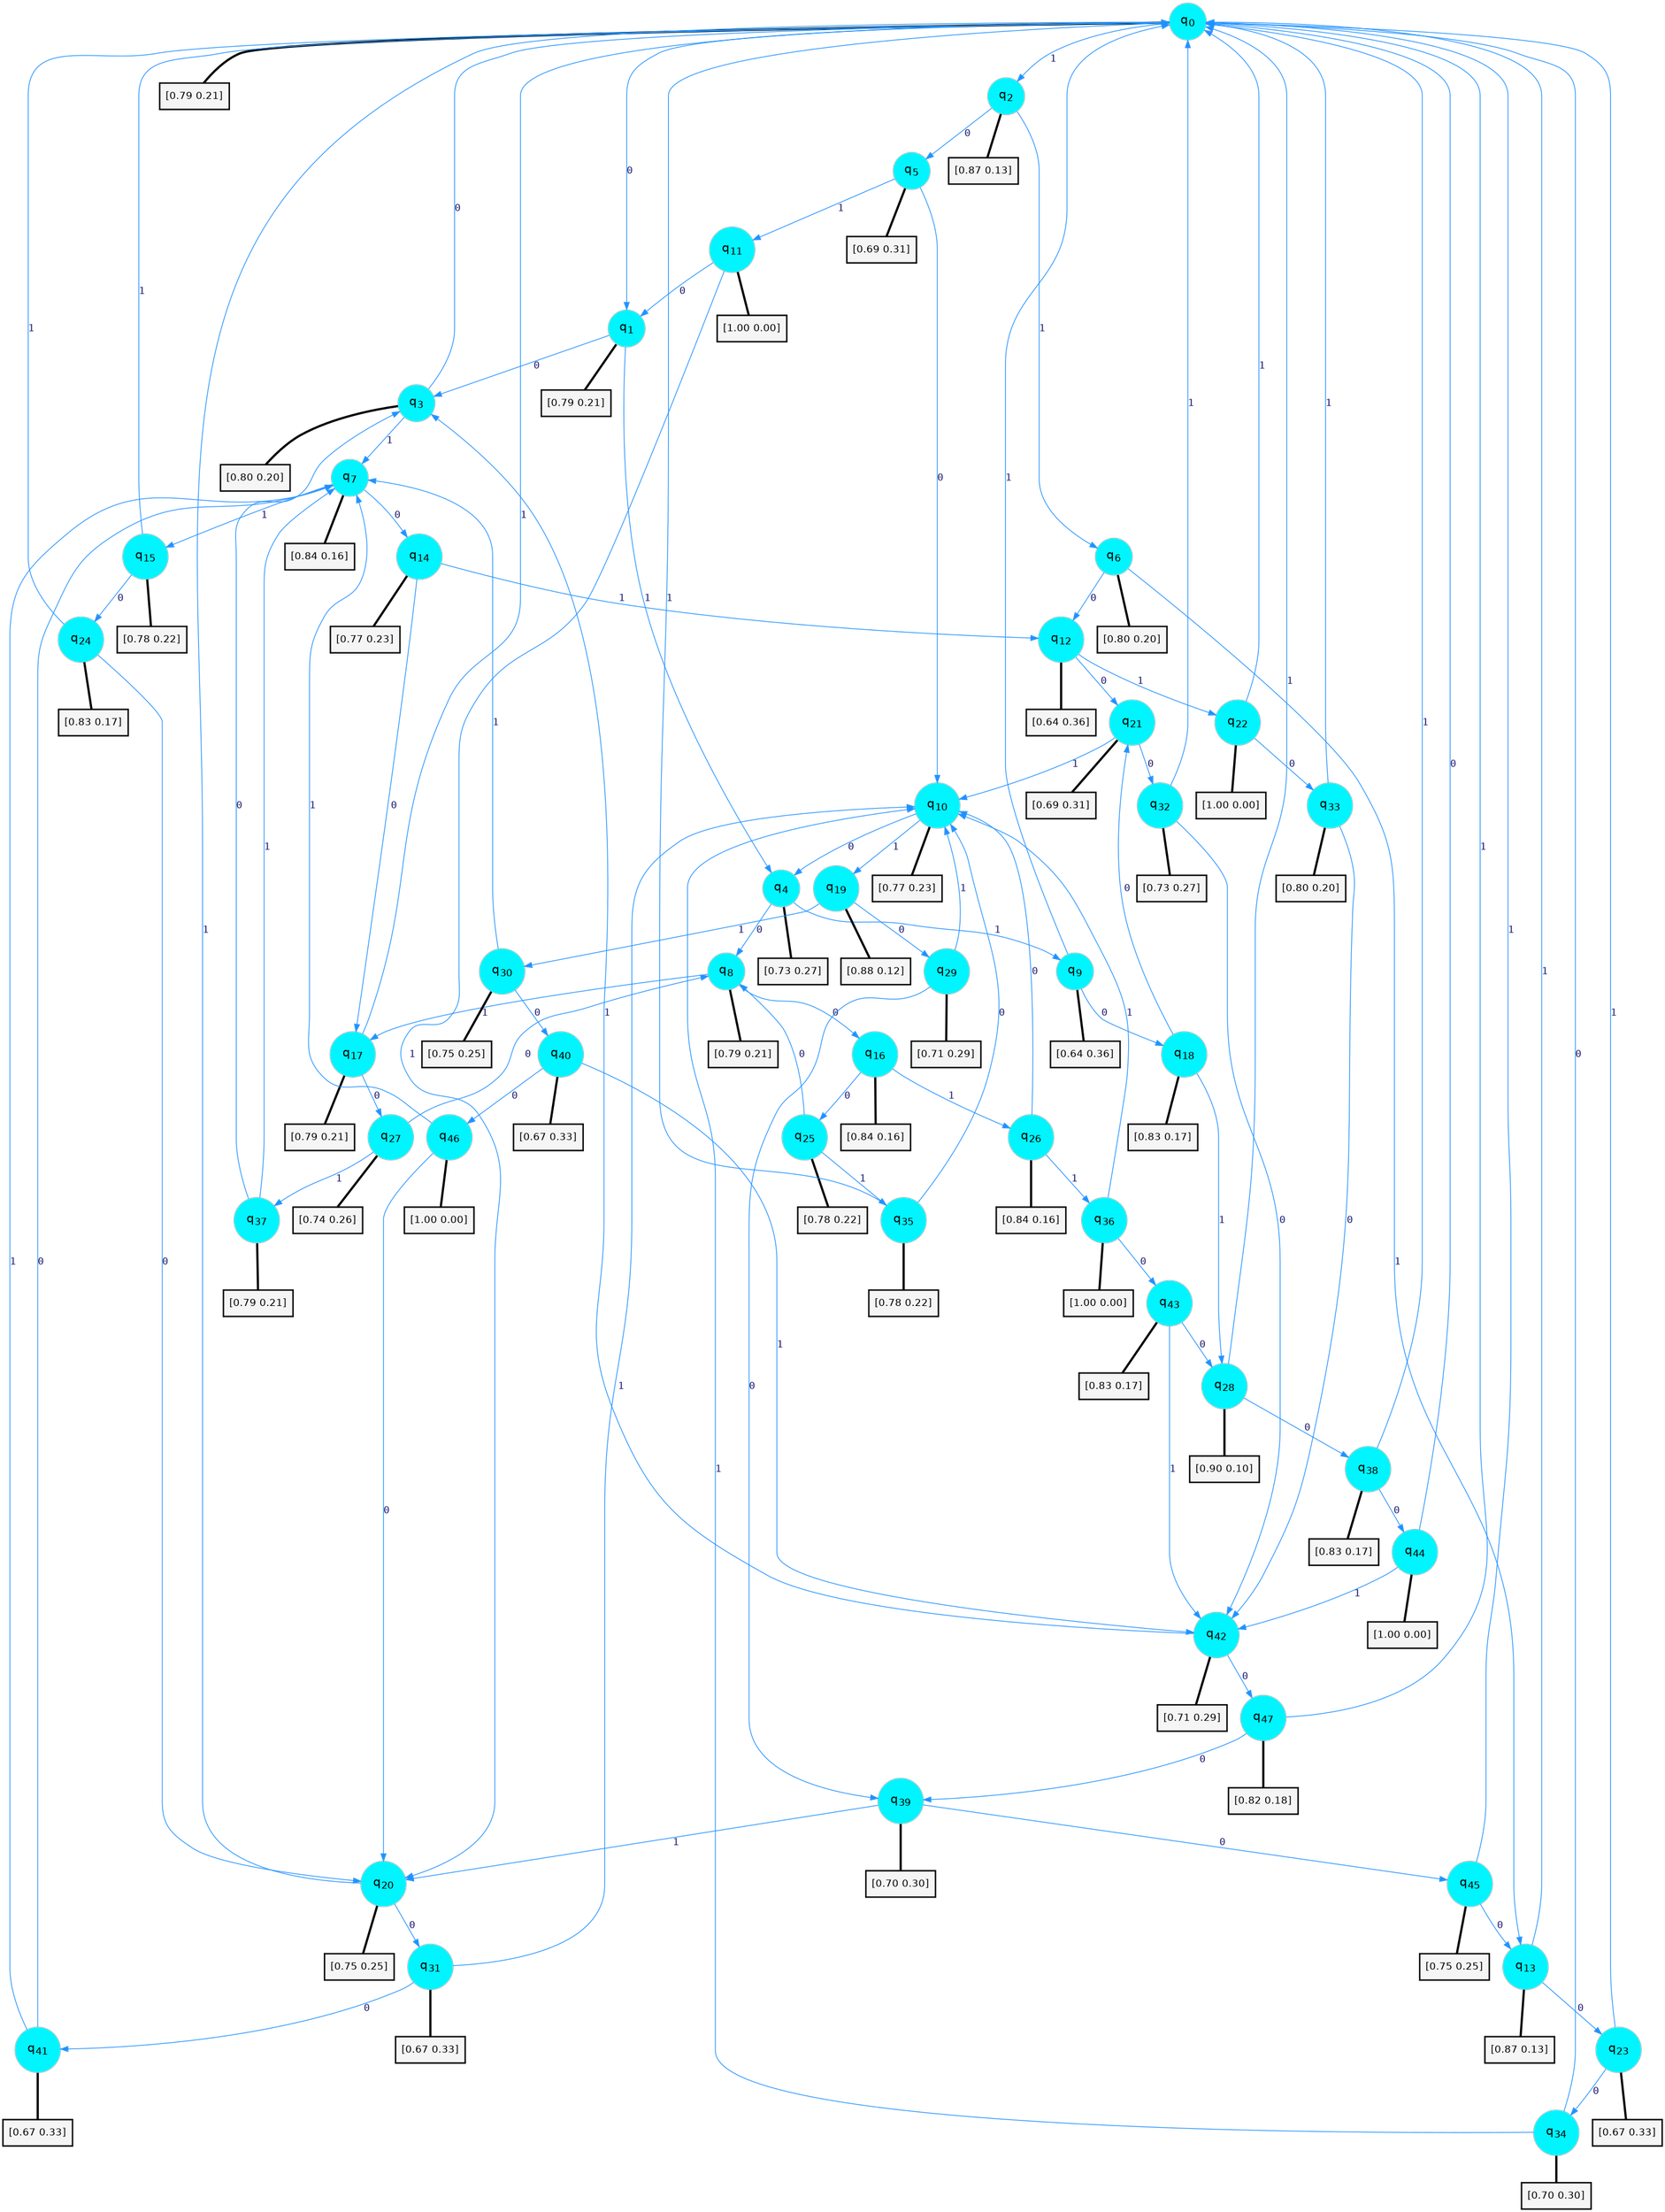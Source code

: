 digraph G {
graph [
bgcolor=transparent, dpi=300, rankdir=TD, size="40,25"];
node [
color=gray, fillcolor=turquoise1, fontcolor=black, fontname=Helvetica, fontsize=16, fontweight=bold, shape=circle, style=filled];
edge [
arrowsize=1, color=dodgerblue1, fontcolor=midnightblue, fontname=courier, fontweight=bold, penwidth=1, style=solid, weight=20];
0[label=<q<SUB>0</SUB>>];
1[label=<q<SUB>1</SUB>>];
2[label=<q<SUB>2</SUB>>];
3[label=<q<SUB>3</SUB>>];
4[label=<q<SUB>4</SUB>>];
5[label=<q<SUB>5</SUB>>];
6[label=<q<SUB>6</SUB>>];
7[label=<q<SUB>7</SUB>>];
8[label=<q<SUB>8</SUB>>];
9[label=<q<SUB>9</SUB>>];
10[label=<q<SUB>10</SUB>>];
11[label=<q<SUB>11</SUB>>];
12[label=<q<SUB>12</SUB>>];
13[label=<q<SUB>13</SUB>>];
14[label=<q<SUB>14</SUB>>];
15[label=<q<SUB>15</SUB>>];
16[label=<q<SUB>16</SUB>>];
17[label=<q<SUB>17</SUB>>];
18[label=<q<SUB>18</SUB>>];
19[label=<q<SUB>19</SUB>>];
20[label=<q<SUB>20</SUB>>];
21[label=<q<SUB>21</SUB>>];
22[label=<q<SUB>22</SUB>>];
23[label=<q<SUB>23</SUB>>];
24[label=<q<SUB>24</SUB>>];
25[label=<q<SUB>25</SUB>>];
26[label=<q<SUB>26</SUB>>];
27[label=<q<SUB>27</SUB>>];
28[label=<q<SUB>28</SUB>>];
29[label=<q<SUB>29</SUB>>];
30[label=<q<SUB>30</SUB>>];
31[label=<q<SUB>31</SUB>>];
32[label=<q<SUB>32</SUB>>];
33[label=<q<SUB>33</SUB>>];
34[label=<q<SUB>34</SUB>>];
35[label=<q<SUB>35</SUB>>];
36[label=<q<SUB>36</SUB>>];
37[label=<q<SUB>37</SUB>>];
38[label=<q<SUB>38</SUB>>];
39[label=<q<SUB>39</SUB>>];
40[label=<q<SUB>40</SUB>>];
41[label=<q<SUB>41</SUB>>];
42[label=<q<SUB>42</SUB>>];
43[label=<q<SUB>43</SUB>>];
44[label=<q<SUB>44</SUB>>];
45[label=<q<SUB>45</SUB>>];
46[label=<q<SUB>46</SUB>>];
47[label=<q<SUB>47</SUB>>];
48[label="[0.79 0.21]", shape=box,fontcolor=black, fontname=Helvetica, fontsize=14, penwidth=2, fillcolor=whitesmoke,color=black];
49[label="[0.79 0.21]", shape=box,fontcolor=black, fontname=Helvetica, fontsize=14, penwidth=2, fillcolor=whitesmoke,color=black];
50[label="[0.87 0.13]", shape=box,fontcolor=black, fontname=Helvetica, fontsize=14, penwidth=2, fillcolor=whitesmoke,color=black];
51[label="[0.80 0.20]", shape=box,fontcolor=black, fontname=Helvetica, fontsize=14, penwidth=2, fillcolor=whitesmoke,color=black];
52[label="[0.73 0.27]", shape=box,fontcolor=black, fontname=Helvetica, fontsize=14, penwidth=2, fillcolor=whitesmoke,color=black];
53[label="[0.69 0.31]", shape=box,fontcolor=black, fontname=Helvetica, fontsize=14, penwidth=2, fillcolor=whitesmoke,color=black];
54[label="[0.80 0.20]", shape=box,fontcolor=black, fontname=Helvetica, fontsize=14, penwidth=2, fillcolor=whitesmoke,color=black];
55[label="[0.84 0.16]", shape=box,fontcolor=black, fontname=Helvetica, fontsize=14, penwidth=2, fillcolor=whitesmoke,color=black];
56[label="[0.79 0.21]", shape=box,fontcolor=black, fontname=Helvetica, fontsize=14, penwidth=2, fillcolor=whitesmoke,color=black];
57[label="[0.64 0.36]", shape=box,fontcolor=black, fontname=Helvetica, fontsize=14, penwidth=2, fillcolor=whitesmoke,color=black];
58[label="[0.77 0.23]", shape=box,fontcolor=black, fontname=Helvetica, fontsize=14, penwidth=2, fillcolor=whitesmoke,color=black];
59[label="[1.00 0.00]", shape=box,fontcolor=black, fontname=Helvetica, fontsize=14, penwidth=2, fillcolor=whitesmoke,color=black];
60[label="[0.64 0.36]", shape=box,fontcolor=black, fontname=Helvetica, fontsize=14, penwidth=2, fillcolor=whitesmoke,color=black];
61[label="[0.87 0.13]", shape=box,fontcolor=black, fontname=Helvetica, fontsize=14, penwidth=2, fillcolor=whitesmoke,color=black];
62[label="[0.77 0.23]", shape=box,fontcolor=black, fontname=Helvetica, fontsize=14, penwidth=2, fillcolor=whitesmoke,color=black];
63[label="[0.78 0.22]", shape=box,fontcolor=black, fontname=Helvetica, fontsize=14, penwidth=2, fillcolor=whitesmoke,color=black];
64[label="[0.84 0.16]", shape=box,fontcolor=black, fontname=Helvetica, fontsize=14, penwidth=2, fillcolor=whitesmoke,color=black];
65[label="[0.79 0.21]", shape=box,fontcolor=black, fontname=Helvetica, fontsize=14, penwidth=2, fillcolor=whitesmoke,color=black];
66[label="[0.83 0.17]", shape=box,fontcolor=black, fontname=Helvetica, fontsize=14, penwidth=2, fillcolor=whitesmoke,color=black];
67[label="[0.88 0.12]", shape=box,fontcolor=black, fontname=Helvetica, fontsize=14, penwidth=2, fillcolor=whitesmoke,color=black];
68[label="[0.75 0.25]", shape=box,fontcolor=black, fontname=Helvetica, fontsize=14, penwidth=2, fillcolor=whitesmoke,color=black];
69[label="[0.69 0.31]", shape=box,fontcolor=black, fontname=Helvetica, fontsize=14, penwidth=2, fillcolor=whitesmoke,color=black];
70[label="[1.00 0.00]", shape=box,fontcolor=black, fontname=Helvetica, fontsize=14, penwidth=2, fillcolor=whitesmoke,color=black];
71[label="[0.67 0.33]", shape=box,fontcolor=black, fontname=Helvetica, fontsize=14, penwidth=2, fillcolor=whitesmoke,color=black];
72[label="[0.83 0.17]", shape=box,fontcolor=black, fontname=Helvetica, fontsize=14, penwidth=2, fillcolor=whitesmoke,color=black];
73[label="[0.78 0.22]", shape=box,fontcolor=black, fontname=Helvetica, fontsize=14, penwidth=2, fillcolor=whitesmoke,color=black];
74[label="[0.84 0.16]", shape=box,fontcolor=black, fontname=Helvetica, fontsize=14, penwidth=2, fillcolor=whitesmoke,color=black];
75[label="[0.74 0.26]", shape=box,fontcolor=black, fontname=Helvetica, fontsize=14, penwidth=2, fillcolor=whitesmoke,color=black];
76[label="[0.90 0.10]", shape=box,fontcolor=black, fontname=Helvetica, fontsize=14, penwidth=2, fillcolor=whitesmoke,color=black];
77[label="[0.71 0.29]", shape=box,fontcolor=black, fontname=Helvetica, fontsize=14, penwidth=2, fillcolor=whitesmoke,color=black];
78[label="[0.75 0.25]", shape=box,fontcolor=black, fontname=Helvetica, fontsize=14, penwidth=2, fillcolor=whitesmoke,color=black];
79[label="[0.67 0.33]", shape=box,fontcolor=black, fontname=Helvetica, fontsize=14, penwidth=2, fillcolor=whitesmoke,color=black];
80[label="[0.73 0.27]", shape=box,fontcolor=black, fontname=Helvetica, fontsize=14, penwidth=2, fillcolor=whitesmoke,color=black];
81[label="[0.80 0.20]", shape=box,fontcolor=black, fontname=Helvetica, fontsize=14, penwidth=2, fillcolor=whitesmoke,color=black];
82[label="[0.70 0.30]", shape=box,fontcolor=black, fontname=Helvetica, fontsize=14, penwidth=2, fillcolor=whitesmoke,color=black];
83[label="[0.78 0.22]", shape=box,fontcolor=black, fontname=Helvetica, fontsize=14, penwidth=2, fillcolor=whitesmoke,color=black];
84[label="[1.00 0.00]", shape=box,fontcolor=black, fontname=Helvetica, fontsize=14, penwidth=2, fillcolor=whitesmoke,color=black];
85[label="[0.79 0.21]", shape=box,fontcolor=black, fontname=Helvetica, fontsize=14, penwidth=2, fillcolor=whitesmoke,color=black];
86[label="[0.83 0.17]", shape=box,fontcolor=black, fontname=Helvetica, fontsize=14, penwidth=2, fillcolor=whitesmoke,color=black];
87[label="[0.70 0.30]", shape=box,fontcolor=black, fontname=Helvetica, fontsize=14, penwidth=2, fillcolor=whitesmoke,color=black];
88[label="[0.67 0.33]", shape=box,fontcolor=black, fontname=Helvetica, fontsize=14, penwidth=2, fillcolor=whitesmoke,color=black];
89[label="[0.67 0.33]", shape=box,fontcolor=black, fontname=Helvetica, fontsize=14, penwidth=2, fillcolor=whitesmoke,color=black];
90[label="[0.71 0.29]", shape=box,fontcolor=black, fontname=Helvetica, fontsize=14, penwidth=2, fillcolor=whitesmoke,color=black];
91[label="[0.83 0.17]", shape=box,fontcolor=black, fontname=Helvetica, fontsize=14, penwidth=2, fillcolor=whitesmoke,color=black];
92[label="[1.00 0.00]", shape=box,fontcolor=black, fontname=Helvetica, fontsize=14, penwidth=2, fillcolor=whitesmoke,color=black];
93[label="[0.75 0.25]", shape=box,fontcolor=black, fontname=Helvetica, fontsize=14, penwidth=2, fillcolor=whitesmoke,color=black];
94[label="[1.00 0.00]", shape=box,fontcolor=black, fontname=Helvetica, fontsize=14, penwidth=2, fillcolor=whitesmoke,color=black];
95[label="[0.82 0.18]", shape=box,fontcolor=black, fontname=Helvetica, fontsize=14, penwidth=2, fillcolor=whitesmoke,color=black];
0->1 [label=0];
0->2 [label=1];
0->48 [arrowhead=none, penwidth=3,color=black];
1->3 [label=0];
1->4 [label=1];
1->49 [arrowhead=none, penwidth=3,color=black];
2->5 [label=0];
2->6 [label=1];
2->50 [arrowhead=none, penwidth=3,color=black];
3->0 [label=0];
3->7 [label=1];
3->51 [arrowhead=none, penwidth=3,color=black];
4->8 [label=0];
4->9 [label=1];
4->52 [arrowhead=none, penwidth=3,color=black];
5->10 [label=0];
5->11 [label=1];
5->53 [arrowhead=none, penwidth=3,color=black];
6->12 [label=0];
6->13 [label=1];
6->54 [arrowhead=none, penwidth=3,color=black];
7->14 [label=0];
7->15 [label=1];
7->55 [arrowhead=none, penwidth=3,color=black];
8->16 [label=0];
8->17 [label=1];
8->56 [arrowhead=none, penwidth=3,color=black];
9->18 [label=0];
9->0 [label=1];
9->57 [arrowhead=none, penwidth=3,color=black];
10->4 [label=0];
10->19 [label=1];
10->58 [arrowhead=none, penwidth=3,color=black];
11->1 [label=0];
11->20 [label=1];
11->59 [arrowhead=none, penwidth=3,color=black];
12->21 [label=0];
12->22 [label=1];
12->60 [arrowhead=none, penwidth=3,color=black];
13->23 [label=0];
13->0 [label=1];
13->61 [arrowhead=none, penwidth=3,color=black];
14->17 [label=0];
14->12 [label=1];
14->62 [arrowhead=none, penwidth=3,color=black];
15->24 [label=0];
15->0 [label=1];
15->63 [arrowhead=none, penwidth=3,color=black];
16->25 [label=0];
16->26 [label=1];
16->64 [arrowhead=none, penwidth=3,color=black];
17->27 [label=0];
17->0 [label=1];
17->65 [arrowhead=none, penwidth=3,color=black];
18->21 [label=0];
18->28 [label=1];
18->66 [arrowhead=none, penwidth=3,color=black];
19->29 [label=0];
19->30 [label=1];
19->67 [arrowhead=none, penwidth=3,color=black];
20->31 [label=0];
20->0 [label=1];
20->68 [arrowhead=none, penwidth=3,color=black];
21->32 [label=0];
21->10 [label=1];
21->69 [arrowhead=none, penwidth=3,color=black];
22->33 [label=0];
22->0 [label=1];
22->70 [arrowhead=none, penwidth=3,color=black];
23->34 [label=0];
23->0 [label=1];
23->71 [arrowhead=none, penwidth=3,color=black];
24->20 [label=0];
24->0 [label=1];
24->72 [arrowhead=none, penwidth=3,color=black];
25->8 [label=0];
25->35 [label=1];
25->73 [arrowhead=none, penwidth=3,color=black];
26->10 [label=0];
26->36 [label=1];
26->74 [arrowhead=none, penwidth=3,color=black];
27->8 [label=0];
27->37 [label=1];
27->75 [arrowhead=none, penwidth=3,color=black];
28->38 [label=0];
28->0 [label=1];
28->76 [arrowhead=none, penwidth=3,color=black];
29->39 [label=0];
29->10 [label=1];
29->77 [arrowhead=none, penwidth=3,color=black];
30->40 [label=0];
30->7 [label=1];
30->78 [arrowhead=none, penwidth=3,color=black];
31->41 [label=0];
31->10 [label=1];
31->79 [arrowhead=none, penwidth=3,color=black];
32->42 [label=0];
32->0 [label=1];
32->80 [arrowhead=none, penwidth=3,color=black];
33->42 [label=0];
33->0 [label=1];
33->81 [arrowhead=none, penwidth=3,color=black];
34->0 [label=0];
34->10 [label=1];
34->82 [arrowhead=none, penwidth=3,color=black];
35->10 [label=0];
35->0 [label=1];
35->83 [arrowhead=none, penwidth=3,color=black];
36->43 [label=0];
36->10 [label=1];
36->84 [arrowhead=none, penwidth=3,color=black];
37->3 [label=0];
37->7 [label=1];
37->85 [arrowhead=none, penwidth=3,color=black];
38->44 [label=0];
38->0 [label=1];
38->86 [arrowhead=none, penwidth=3,color=black];
39->45 [label=0];
39->20 [label=1];
39->87 [arrowhead=none, penwidth=3,color=black];
40->46 [label=0];
40->42 [label=1];
40->88 [arrowhead=none, penwidth=3,color=black];
41->7 [label=0];
41->7 [label=1];
41->89 [arrowhead=none, penwidth=3,color=black];
42->47 [label=0];
42->3 [label=1];
42->90 [arrowhead=none, penwidth=3,color=black];
43->28 [label=0];
43->42 [label=1];
43->91 [arrowhead=none, penwidth=3,color=black];
44->0 [label=0];
44->42 [label=1];
44->92 [arrowhead=none, penwidth=3,color=black];
45->13 [label=0];
45->0 [label=1];
45->93 [arrowhead=none, penwidth=3,color=black];
46->20 [label=0];
46->7 [label=1];
46->94 [arrowhead=none, penwidth=3,color=black];
47->39 [label=0];
47->0 [label=1];
47->95 [arrowhead=none, penwidth=3,color=black];
}
